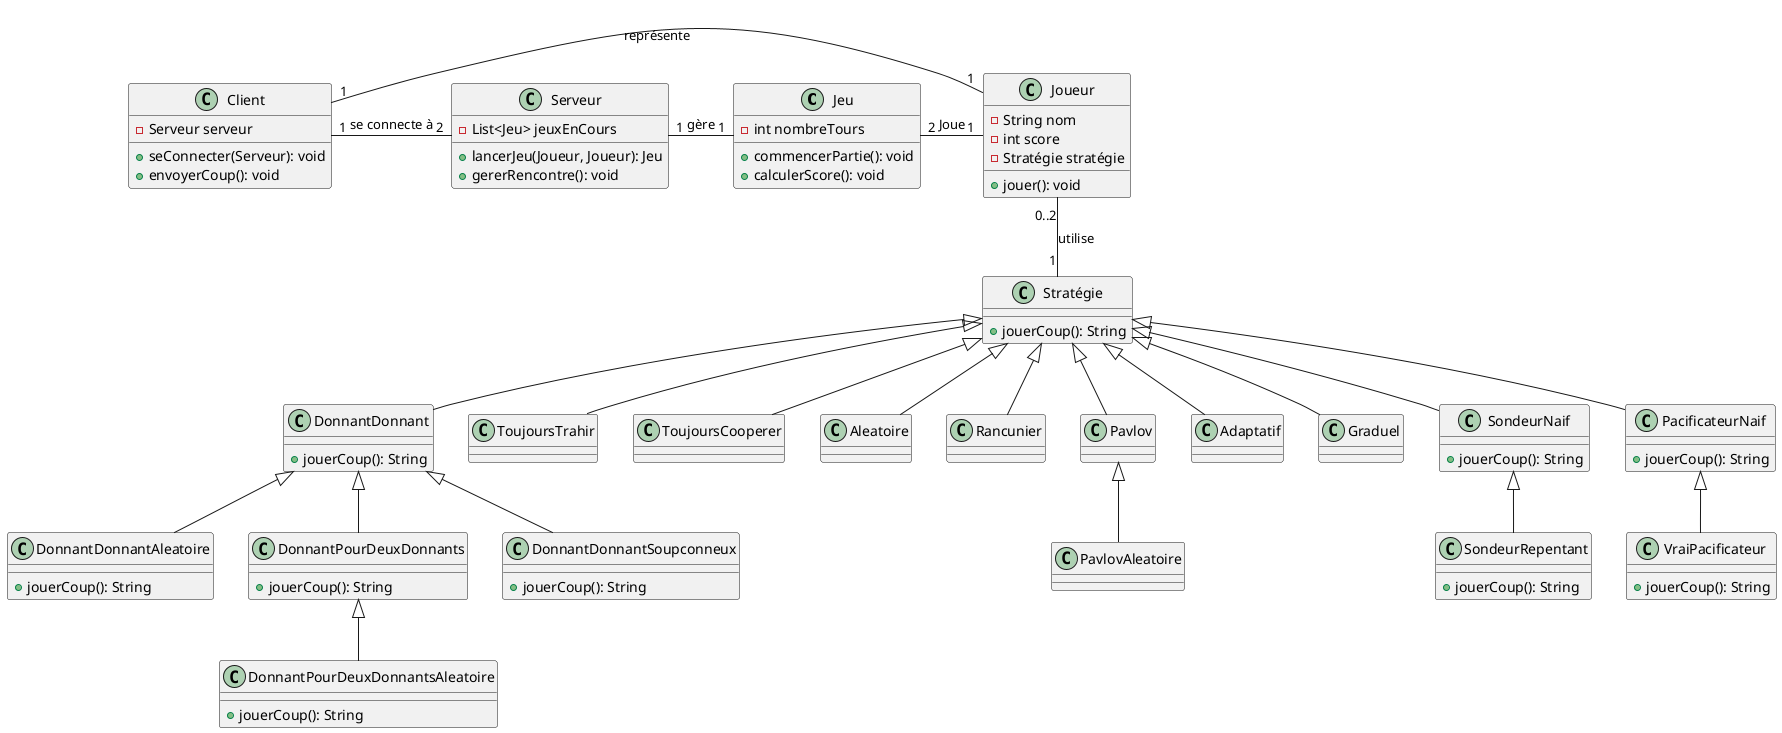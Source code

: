 @startuml
class Jeu {
    -int nombreTours
    +commencerPartie(): void
    +calculerScore(): void
}

class Joueur {
    -String nom
    -int score
    -Stratégie stratégie
    +jouer(): void
}

class Stratégie {
    +jouerCoup(): String
}

class Serveur {
    -List<Jeu> jeuxEnCours
    +lancerJeu(Joueur, Joueur): Jeu
    +gererRencontre(): void
}

class Client {
    -Serveur serveur
    +seConnecter(Serveur): void
    +envoyerCoup(): void
}

Jeu "2" - "1" Joueur : "Joue"
Joueur "0..2" -- "1" Stratégie : "utilise"
Serveur "1"-"1" Jeu : "gère"
Client "1" - "2" Serveur : "se connecte à"
Client "1" - "1" Joueur : "représente"

Stratégie <|-- DonnantDonnant
Stratégie <|-- ToujoursTrahir
Stratégie <|-- ToujoursCooperer
Stratégie <|-- Aleatoire
Stratégie <|-- Rancunier
Stratégie <|-- Pavlov
Stratégie <|-- Adaptatif
Stratégie <|-- Graduel
Stratégie <|-- SondeurNaif
Stratégie <|-- PacificateurNaif

DonnantDonnant <|-- DonnantDonnantAleatoire
DonnantDonnant <|-- DonnantPourDeuxDonnants
DonnantPourDeuxDonnants <|-- DonnantPourDeuxDonnantsAleatoire
DonnantDonnant <|-- DonnantDonnantSoupconneux

Pavlov <|-- PavlovAleatoire

class DonnantDonnant {
    +jouerCoup(): String
}
class DonnantDonnantAleatoire {
    +jouerCoup(): String
}
class DonnantPourDeuxDonnants {
    +jouerCoup(): String
}
class DonnantPourDeuxDonnantsAleatoire {
    +jouerCoup(): String
}
class DonnantDonnantSoupconneux {
    +jouerCoup(): String
}

class SondeurNaif {
    +jouerCoup(): String
}
class SondeurRepentant {
    +jouerCoup(): String
}

class PacificateurNaif {
    +jouerCoup(): String
}
class VraiPacificateur {
    +jouerCoup(): String
}

SondeurNaif <|-- SondeurRepentant
PacificateurNaif <|-- VraiPacificateur

@enduml
